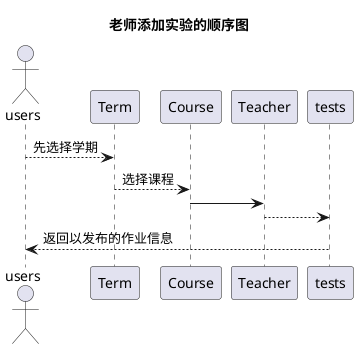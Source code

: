 @startuml

title 老师添加实验的顺序图

actor users

users-->Term:先选择学期

Term-->Course:选择课程

Course -> Teacher

Teacher-->tests 

tests-->users:返回以发布的作业信息

@enduml